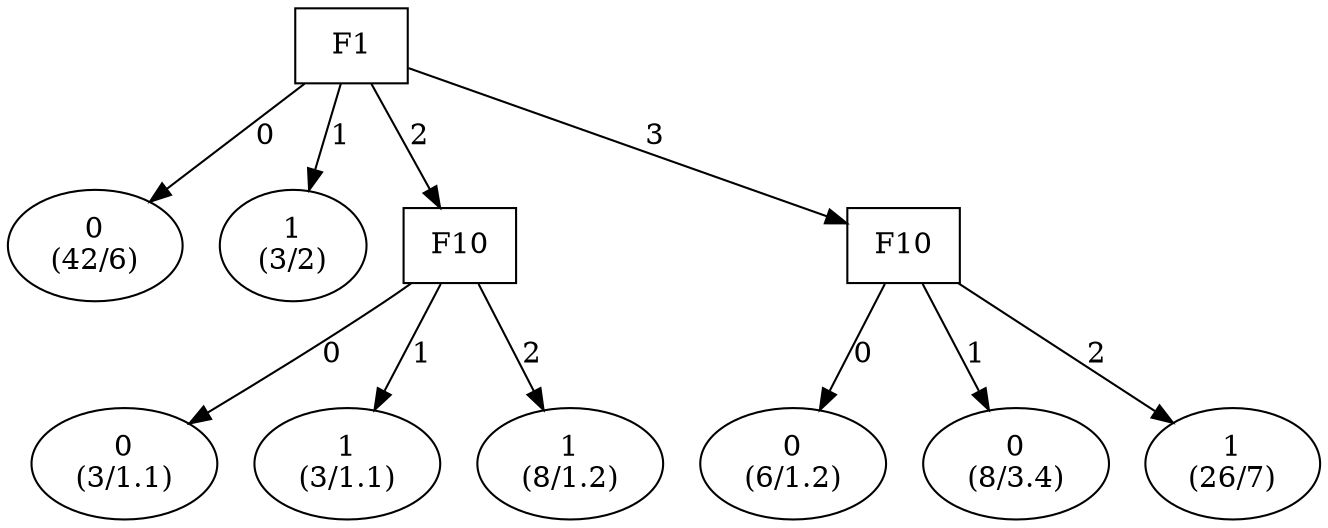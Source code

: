 digraph YaDT {
n0 [ shape=box, label="F1\n"]
n0 -> n1 [label="0"]
n1 [ shape=ellipse, label="0\n(42/6)"]
n0 -> n2 [label="1"]
n2 [ shape=ellipse, label="1\n(3/2)"]
n0 -> n3 [label="2"]
n3 [ shape=box, label="F10\n"]
n3 -> n4 [label="0"]
n4 [ shape=ellipse, label="0\n(3/1.1)"]
n3 -> n5 [label="1"]
n5 [ shape=ellipse, label="1\n(3/1.1)"]
n3 -> n6 [label="2"]
n6 [ shape=ellipse, label="1\n(8/1.2)"]
n0 -> n8 [label="3"]
n8 [ shape=box, label="F10\n"]
n8 -> n9 [label="0"]
n9 [ shape=ellipse, label="0\n(6/1.2)"]
n8 -> n10 [label="1"]
n10 [ shape=ellipse, label="0\n(8/3.4)"]
n8 -> n11 [label="2"]
n11 [ shape=ellipse, label="1\n(26/7)"]
}
